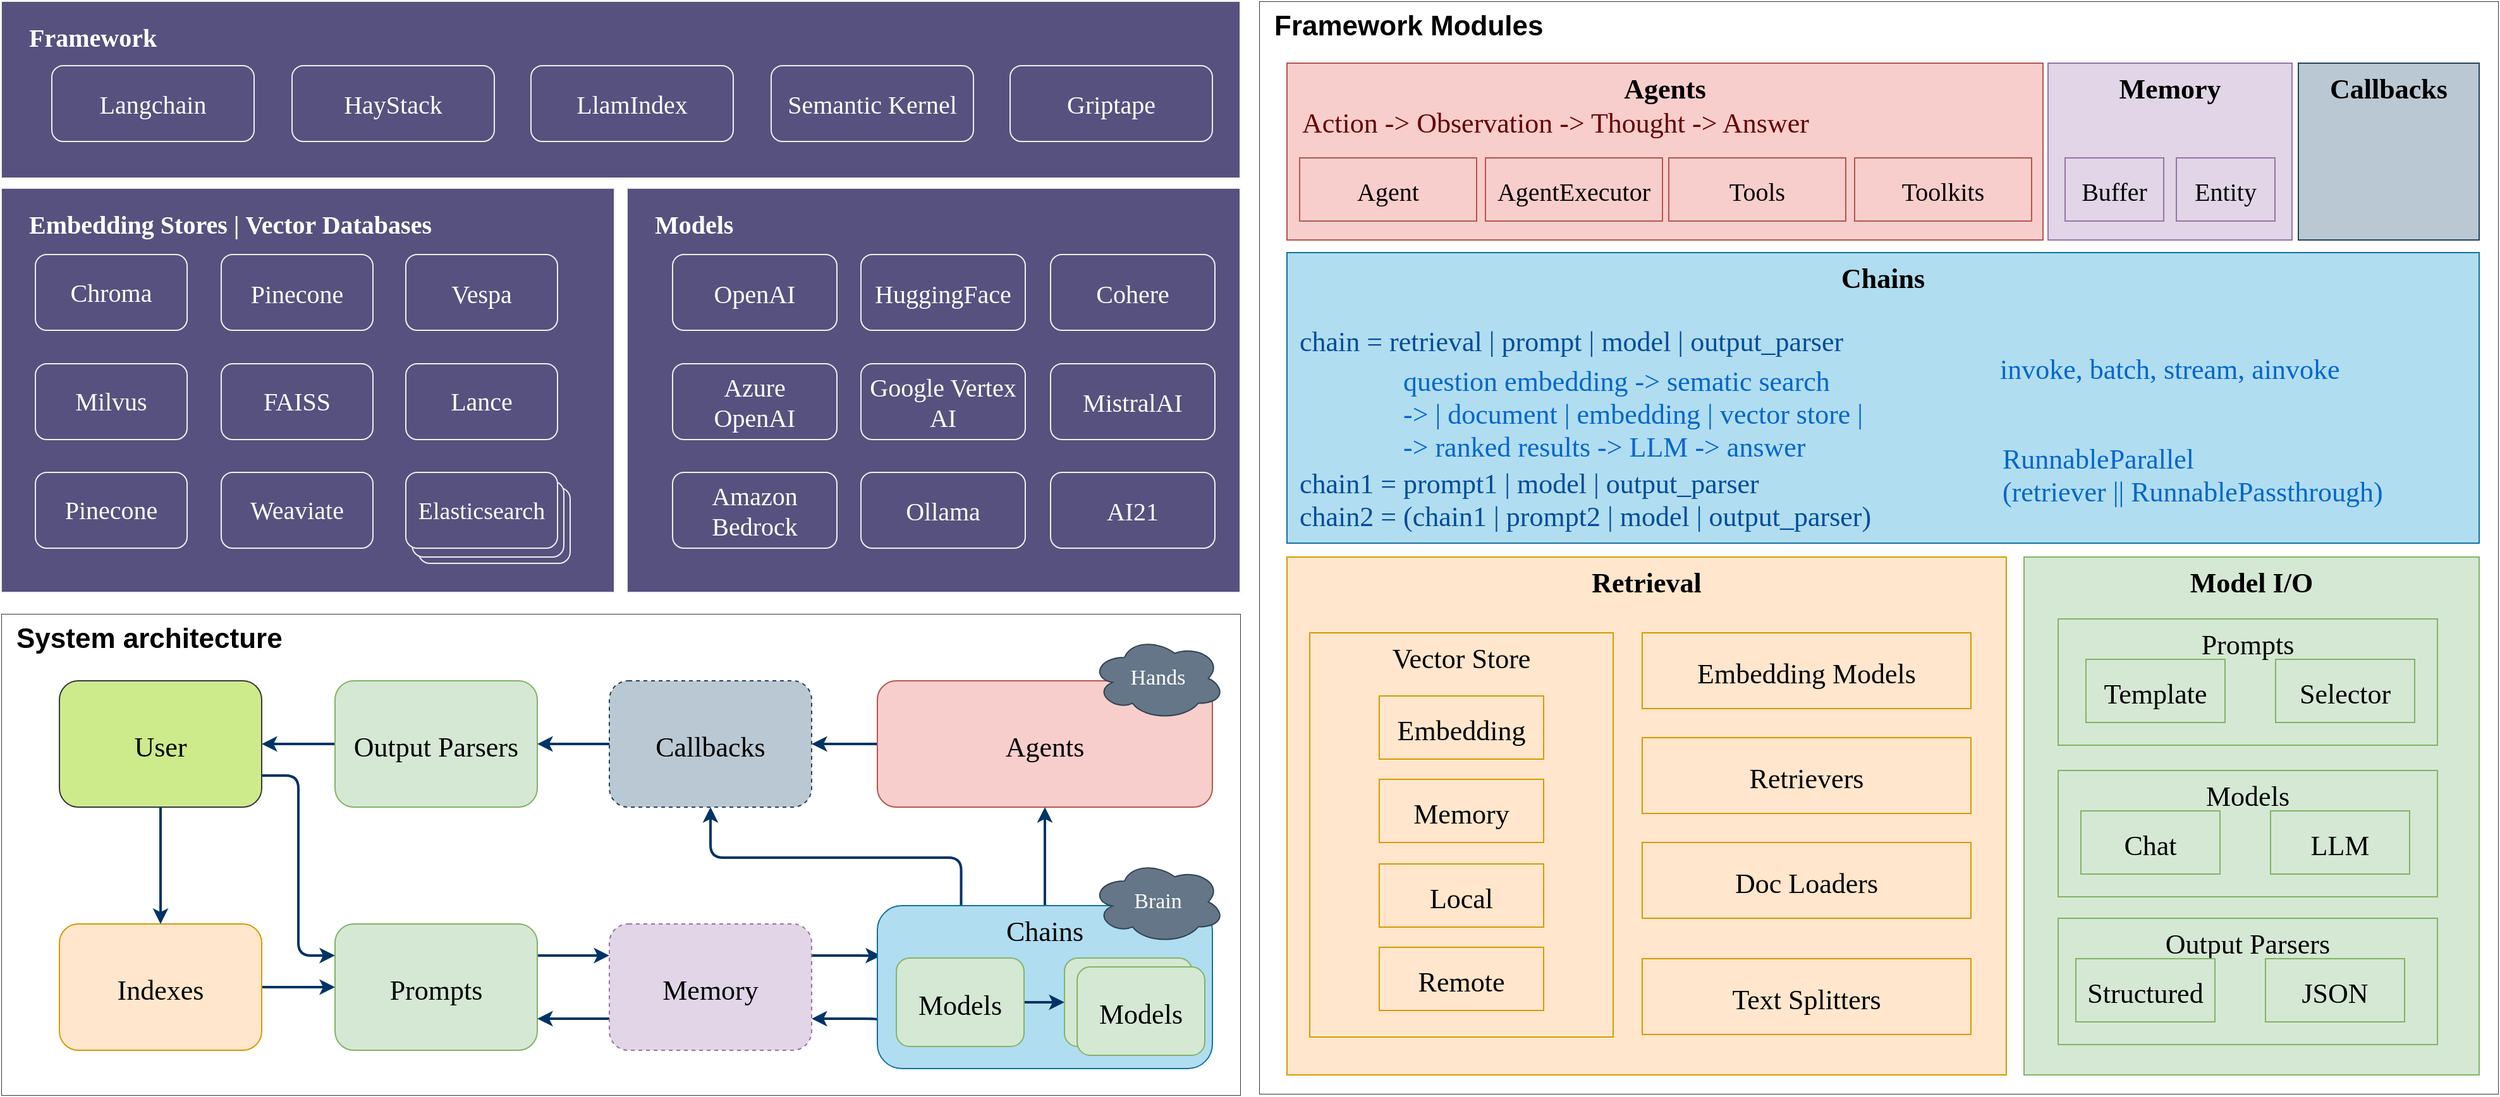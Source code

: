 <mxfile version="21.6.8" type="device">
  <diagram name="第 1 页" id="OYuebWuwv2_rnE3YtoPc">
    <mxGraphModel dx="5406" dy="1686" grid="0" gridSize="10" guides="1" tooltips="1" connect="1" arrows="1" fold="1" page="0" pageScale="1" pageWidth="827" pageHeight="1169" math="0" shadow="0">
      <root>
        <mxCell id="0" />
        <mxCell id="1" parent="0" />
        <mxCell id="qlYfSq8vVIO9M1__4HMO-33" value="System architecture" style="rounded=0;whiteSpace=wrap;html=1;fontSize=22;verticalAlign=top;align=left;spacingLeft=10;strokeColor=#333333;fontStyle=1;strokeWidth=0.5;" vertex="1" parent="1">
          <mxGeometry x="-3075" y="167" width="980" height="381" as="geometry" />
        </mxCell>
        <mxCell id="pzyvWJL_5G5Jy8PRfsOv-4" value="Framework Modules" style="rounded=0;whiteSpace=wrap;html=1;fontSize=22;verticalAlign=top;align=left;spacingLeft=10;strokeColor=#333333;fontStyle=1;strokeWidth=0.5;" parent="1" vertex="1">
          <mxGeometry x="-2080" y="-318" width="980" height="865" as="geometry" />
        </mxCell>
        <mxCell id="4NfUdMrG77cPyhmR1fGu-4" value="Retrieval" style="rounded=0;hachureGap=4;fontFamily=Nunito;fontSize=22;verticalAlign=top;fontSource=https%3A%2F%2Ffonts.googleapis.com%2Fcss%3Ffamily%3DNunito;labelBackgroundColor=none;fillColor=#ffe6cc;strokeColor=#d79b00;fontStyle=1" parent="1" vertex="1">
          <mxGeometry x="-2058" y="122" width="569" height="410" as="geometry" />
        </mxCell>
        <mxCell id="4NfUdMrG77cPyhmR1fGu-16" value="Vector Store" style="rounded=0;hachureGap=4;fontFamily=Nunito;fontSize=22;verticalAlign=top;fontSource=https%3A%2F%2Ffonts.googleapis.com%2Fcss%3Ffamily%3DNunito;labelBackgroundColor=none;fillColor=#ffe6cc;strokeColor=#d79b00;" parent="1" vertex="1">
          <mxGeometry x="-2040" y="182" width="240" height="320" as="geometry" />
        </mxCell>
        <mxCell id="4NfUdMrG77cPyhmR1fGu-1" value="Model I/O" style="rounded=0;hachureGap=4;fontFamily=Nunito;fontSize=22;verticalAlign=top;fontSource=https%3A%2F%2Ffonts.googleapis.com%2Fcss%3Ffamily%3DNunito;labelBackgroundColor=none;fillColor=#d5e8d4;strokeColor=#82b366;fontStyle=1" parent="1" vertex="1">
          <mxGeometry x="-1475" y="122" width="360" height="410" as="geometry" />
        </mxCell>
        <mxCell id="4NfUdMrG77cPyhmR1fGu-12" value="Output Parsers" style="rounded=0;hachureGap=4;fontFamily=Nunito;fontSize=22;verticalAlign=top;fontSource=https%3A%2F%2Ffonts.googleapis.com%2Fcss%3Ffamily%3DNunito;labelBackgroundColor=none;fillColor=#d5e8d4;strokeColor=#82b366;" parent="1" vertex="1">
          <mxGeometry x="-1448" y="408" width="300" height="100" as="geometry" />
        </mxCell>
        <mxCell id="4NfUdMrG77cPyhmR1fGu-2" value="Prompts" style="rounded=0;hachureGap=4;fontFamily=Nunito;fontSize=22;verticalAlign=top;fontSource=https%3A%2F%2Ffonts.googleapis.com%2Fcss%3Ffamily%3DNunito;labelBackgroundColor=none;fillColor=#d5e8d4;strokeColor=#82b366;" parent="1" vertex="1">
          <mxGeometry x="-1448" y="171" width="300" height="100" as="geometry" />
        </mxCell>
        <mxCell id="4NfUdMrG77cPyhmR1fGu-3" value="Models" style="rounded=0;hachureGap=4;fontFamily=Nunito;fontSize=22;verticalAlign=top;fontSource=https%3A%2F%2Ffonts.googleapis.com%2Fcss%3Ffamily%3DNunito;labelBackgroundColor=none;fillColor=#d5e8d4;strokeColor=#82b366;" parent="1" vertex="1">
          <mxGeometry x="-1448" y="291" width="300" height="100" as="geometry" />
        </mxCell>
        <mxCell id="4NfUdMrG77cPyhmR1fGu-5" value="Agents" style="rounded=0;hachureGap=4;fontFamily=Nunito;fontSize=22;verticalAlign=top;fontSource=https%3A%2F%2Ffonts.googleapis.com%2Fcss%3Ffamily%3DNunito;labelBackgroundColor=none;fillColor=#f8cecc;strokeColor=#b85450;fontStyle=1" parent="1" vertex="1">
          <mxGeometry x="-2058" y="-269" width="598" height="140" as="geometry" />
        </mxCell>
        <mxCell id="4NfUdMrG77cPyhmR1fGu-6" value="Selector" style="rounded=0;hachureGap=4;fontFamily=Nunito;fontSize=22;fontSource=https%3A%2F%2Ffonts.googleapis.com%2Fcss%3Ffamily%3DNunito;labelBackgroundColor=none;fillColor=#d5e8d4;strokeColor=#82b366;" parent="1" vertex="1">
          <mxGeometry x="-1276" y="203" width="110" height="50" as="geometry" />
        </mxCell>
        <mxCell id="4NfUdMrG77cPyhmR1fGu-7" value="Template" style="rounded=0;hachureGap=4;fontFamily=Nunito;fontSize=22;fontSource=https%3A%2F%2Ffonts.googleapis.com%2Fcss%3Ffamily%3DNunito;labelBackgroundColor=none;fillColor=#d5e8d4;strokeColor=#82b366;" parent="1" vertex="1">
          <mxGeometry x="-1426" y="203" width="110" height="50" as="geometry" />
        </mxCell>
        <mxCell id="4NfUdMrG77cPyhmR1fGu-8" value="Structured" style="rounded=0;hachureGap=4;fontFamily=Nunito;fontSize=22;fontSource=https%3A%2F%2Ffonts.googleapis.com%2Fcss%3Ffamily%3DNunito;labelBackgroundColor=none;fillColor=#d5e8d4;strokeColor=#82b366;" parent="1" vertex="1">
          <mxGeometry x="-1434" y="440" width="110" height="50" as="geometry" />
        </mxCell>
        <mxCell id="4NfUdMrG77cPyhmR1fGu-9" value="JSON" style="rounded=0;hachureGap=4;fontFamily=Nunito;fontSize=22;fontSource=https%3A%2F%2Ffonts.googleapis.com%2Fcss%3Ffamily%3DNunito;labelBackgroundColor=none;fillColor=#d5e8d4;strokeColor=#82b366;" parent="1" vertex="1">
          <mxGeometry x="-1284" y="440" width="110" height="50" as="geometry" />
        </mxCell>
        <mxCell id="4NfUdMrG77cPyhmR1fGu-10" value="Chat" style="rounded=0;hachureGap=4;fontFamily=Nunito;fontSize=22;fontSource=https%3A%2F%2Ffonts.googleapis.com%2Fcss%3Ffamily%3DNunito;labelBackgroundColor=none;fillColor=#d5e8d4;strokeColor=#82b366;" parent="1" vertex="1">
          <mxGeometry x="-1430" y="323" width="110" height="50" as="geometry" />
        </mxCell>
        <mxCell id="4NfUdMrG77cPyhmR1fGu-11" value="LLM" style="rounded=0;hachureGap=4;fontFamily=Nunito;fontSize=22;fontSource=https%3A%2F%2Ffonts.googleapis.com%2Fcss%3Ffamily%3DNunito;labelBackgroundColor=none;fillColor=#d5e8d4;strokeColor=#82b366;" parent="1" vertex="1">
          <mxGeometry x="-1280" y="323" width="110" height="50" as="geometry" />
        </mxCell>
        <mxCell id="4NfUdMrG77cPyhmR1fGu-13" value="Retrievers" style="rounded=0;hachureGap=4;fontFamily=Nunito;fontSize=22;verticalAlign=middle;fontSource=https%3A%2F%2Ffonts.googleapis.com%2Fcss%3Ffamily%3DNunito;flipV=0;labelBackgroundColor=none;fillColor=#ffe6cc;strokeColor=#d79b00;" parent="1" vertex="1">
          <mxGeometry x="-1777" y="265" width="260" height="60" as="geometry" />
        </mxCell>
        <mxCell id="4NfUdMrG77cPyhmR1fGu-14" value="Embedding" style="rounded=0;hachureGap=4;fontFamily=Nunito;fontSize=22;fontSource=https%3A%2F%2Ffonts.googleapis.com%2Fcss%3Ffamily%3DNunito;labelBackgroundColor=none;fillColor=#ffe6cc;strokeColor=#d79b00;" parent="1" vertex="1">
          <mxGeometry x="-1985" y="232" width="130" height="50" as="geometry" />
        </mxCell>
        <mxCell id="4NfUdMrG77cPyhmR1fGu-15" value="Doc Loaders" style="rounded=0;hachureGap=4;fontFamily=Nunito;fontSize=22;verticalAlign=middle;fontSource=https%3A%2F%2Ffonts.googleapis.com%2Fcss%3Ffamily%3DNunito;flipV=0;labelBackgroundColor=none;fillColor=#ffe6cc;strokeColor=#d79b00;" parent="1" vertex="1">
          <mxGeometry x="-1777" y="348" width="260" height="60" as="geometry" />
        </mxCell>
        <mxCell id="4NfUdMrG77cPyhmR1fGu-17" value="Text Splitters" style="rounded=0;hachureGap=4;fontFamily=Nunito;fontSize=22;verticalAlign=middle;fontSource=https%3A%2F%2Ffonts.googleapis.com%2Fcss%3Ffamily%3DNunito;flipV=0;labelBackgroundColor=none;fillColor=#ffe6cc;strokeColor=#d79b00;" parent="1" vertex="1">
          <mxGeometry x="-1777" y="440" width="260" height="60" as="geometry" />
        </mxCell>
        <mxCell id="4NfUdMrG77cPyhmR1fGu-18" value="Embedding Models" style="rounded=0;hachureGap=4;fontFamily=Nunito;fontSize=22;verticalAlign=middle;fontSource=https%3A%2F%2Ffonts.googleapis.com%2Fcss%3Ffamily%3DNunito;flipV=0;labelBackgroundColor=none;fillColor=#ffe6cc;strokeColor=#d79b00;" parent="1" vertex="1">
          <mxGeometry x="-1777" y="182" width="260" height="60" as="geometry" />
        </mxCell>
        <mxCell id="4NfUdMrG77cPyhmR1fGu-19" value="Local" style="rounded=0;hachureGap=4;fontFamily=Nunito;fontSize=22;fontSource=https%3A%2F%2Ffonts.googleapis.com%2Fcss%3Ffamily%3DNunito;labelBackgroundColor=none;fillColor=#ffe6cc;strokeColor=#d79b00;" parent="1" vertex="1">
          <mxGeometry x="-1985" y="365" width="130" height="50" as="geometry" />
        </mxCell>
        <mxCell id="4NfUdMrG77cPyhmR1fGu-20" value="Memory" style="rounded=0;hachureGap=4;fontFamily=Nunito;fontSize=22;fontSource=https%3A%2F%2Ffonts.googleapis.com%2Fcss%3Ffamily%3DNunito;labelBackgroundColor=none;fillColor=#ffe6cc;strokeColor=#d79b00;" parent="1" vertex="1">
          <mxGeometry x="-1985" y="298" width="130" height="50" as="geometry" />
        </mxCell>
        <mxCell id="4NfUdMrG77cPyhmR1fGu-21" value="Remote" style="rounded=0;hachureGap=4;fontFamily=Nunito;fontSize=22;fontSource=https%3A%2F%2Ffonts.googleapis.com%2Fcss%3Ffamily%3DNunito;labelBackgroundColor=none;fillColor=#ffe6cc;strokeColor=#d79b00;" parent="1" vertex="1">
          <mxGeometry x="-1985" y="431" width="130" height="50" as="geometry" />
        </mxCell>
        <mxCell id="4NfUdMrG77cPyhmR1fGu-22" value="Chains" style="rounded=0;hachureGap=4;fontFamily=Nunito;fontSize=22;verticalAlign=top;fontSource=https%3A%2F%2Ffonts.googleapis.com%2Fcss%3Ffamily%3DNunito;labelBackgroundColor=none;fillColor=#b1ddf0;strokeColor=#10739e;fontStyle=1" parent="1" vertex="1">
          <mxGeometry x="-2058" y="-119" width="943" height="230" as="geometry" />
        </mxCell>
        <mxCell id="4NfUdMrG77cPyhmR1fGu-23" value="chain = retrieval | prompt | model | output_parser" style="text;align=left;verticalAlign=middle;resizable=0;points=[];autosize=1;strokeColor=none;fillColor=none;fontSize=22;fontFamily=Nunito;fontStyle=0;labelBackgroundColor=none;labelBorderColor=none;fontColor=#004C99;fontSource=https%3A%2F%2Ffonts.googleapis.com%2Fcss%3Ffamily%3DNunito;" parent="1" vertex="1">
          <mxGeometry x="-2050" y="-70" width="516" height="38" as="geometry" />
        </mxCell>
        <mxCell id="4NfUdMrG77cPyhmR1fGu-26" value="RunnableParallel &#xa;(retriever || RunnablePassthrough)" style="text;align=left;verticalAlign=middle;resizable=0;points=[];autosize=1;strokeColor=none;fillColor=none;fontSize=22;fontFamily=Nunito;fontStyle=0;labelBackgroundColor=none;labelBorderColor=none;fontColor=#0066CC;fontSource=https%3A%2F%2Ffonts.googleapis.com%2Fcss%3Ffamily%3DNunito;" parent="1" vertex="1">
          <mxGeometry x="-1494" y="22.5" width="362" height="65" as="geometry" />
        </mxCell>
        <mxCell id="4NfUdMrG77cPyhmR1fGu-27" value="invoke, batch, stream, ainvoke" style="text;align=left;verticalAlign=middle;resizable=0;points=[];autosize=1;strokeColor=none;fillColor=none;fontSize=22;fontFamily=Nunito;fontStyle=0;labelBackgroundColor=none;labelBorderColor=none;fontColor=#0066CC;fontSource=https%3A%2F%2Ffonts.googleapis.com%2Fcss%3Ffamily%3DNunito;" parent="1" vertex="1">
          <mxGeometry x="-1496" y="-48" width="328" height="38" as="geometry" />
        </mxCell>
        <mxCell id="4NfUdMrG77cPyhmR1fGu-29" value="AgentExecutor" style="rounded=0;hachureGap=4;fontFamily=Nunito;fontSize=20;fontSource=https%3A%2F%2Ffonts.googleapis.com%2Fcss%3Ffamily%3DNunito;labelBackgroundColor=none;fillColor=#f8cecc;strokeColor=#b85450;" parent="1" vertex="1">
          <mxGeometry x="-1901" y="-194" width="140" height="50" as="geometry" />
        </mxCell>
        <mxCell id="4NfUdMrG77cPyhmR1fGu-30" value="Tools" style="rounded=0;hachureGap=4;fontFamily=Nunito;fontSize=20;fontSource=https%3A%2F%2Ffonts.googleapis.com%2Fcss%3Ffamily%3DNunito;labelBackgroundColor=none;fillColor=#f8cecc;strokeColor=#b85450;" parent="1" vertex="1">
          <mxGeometry x="-1756" y="-194" width="140" height="50" as="geometry" />
        </mxCell>
        <mxCell id="4NfUdMrG77cPyhmR1fGu-32" value="chain1 = prompt1 | model | output_parser&#xa;chain2 = (chain1 | prompt2 | model | output_parser)" style="text;align=left;verticalAlign=middle;resizable=0;points=[];autosize=1;strokeColor=none;fillColor=none;fontSize=22;fontFamily=Nunito;labelBackgroundColor=none;fontColor=#004C99;fontSource=https%3A%2F%2Ffonts.googleapis.com%2Fcss%3Ffamily%3DNunito;" parent="1" vertex="1">
          <mxGeometry x="-2050" y="42" width="539" height="65" as="geometry" />
        </mxCell>
        <mxCell id="4NfUdMrG77cPyhmR1fGu-33" value="Toolkits" style="rounded=0;hachureGap=4;fontFamily=Nunito;fontSize=20;fontSource=https%3A%2F%2Ffonts.googleapis.com%2Fcss%3Ffamily%3DNunito;labelBackgroundColor=none;fillColor=#f8cecc;strokeColor=#b85450;" parent="1" vertex="1">
          <mxGeometry x="-1609" y="-194" width="140" height="50" as="geometry" />
        </mxCell>
        <mxCell id="MscFgvf52E4xxU9Cp72V-1" value="question embedding -&gt; sematic search &#xa;-&gt; | document | embedding | vector store | &#xa;-&gt; ranked results -&gt; LLM -&gt; answer" style="text;align=left;verticalAlign=middle;resizable=0;points=[];autosize=1;strokeColor=none;fillColor=none;fontFamily=Nunito;fontSize=22;fontStyle=0;labelBackgroundColor=none;labelBorderColor=none;fontColor=#0066CC;fontSource=https%3A%2F%2Ffonts.googleapis.com%2Fcss%3Ffamily%3DNunito;" parent="1" vertex="1">
          <mxGeometry x="-1968" y="-39" width="457" height="91" as="geometry" />
        </mxCell>
        <mxCell id="mzIa0gRwXA8rVOjW6qRV-1" value="Framework" style="rounded=0;whiteSpace=wrap;html=1;fontFamily=Nunito;fontSize=20;verticalAlign=top;align=left;spacingLeft=20;spacingTop=10;labelBackgroundColor=none;fillColor=#56517E;strokeColor=#EEEEEE;fontColor=#FFFFFF;fontSource=https%3A%2F%2Ffonts.googleapis.com%2Fcss%3Ffamily%3DNunito;glass=0;shadow=0;fontStyle=1" parent="1" vertex="1">
          <mxGeometry x="-3075" y="-318" width="980" height="140" as="geometry" />
        </mxCell>
        <mxCell id="mzIa0gRwXA8rVOjW6qRV-2" value="Embedding Stores |&amp;nbsp;Vector Databases" style="rounded=0;whiteSpace=wrap;html=1;fontFamily=Nunito;fontSize=20;verticalAlign=top;align=left;spacingLeft=20;spacingTop=10;labelBackgroundColor=none;fillColor=#56517E;strokeColor=#EEEEEE;fontColor=#FFFFFF;fontSource=https%3A%2F%2Ffonts.googleapis.com%2Fcss%3Ffamily%3DNunito;glass=0;shadow=0;fontStyle=1" parent="1" vertex="1">
          <mxGeometry x="-3075" y="-170" width="485" height="320" as="geometry" />
        </mxCell>
        <mxCell id="mzIa0gRwXA8rVOjW6qRV-3" value="Models" style="rounded=0;whiteSpace=wrap;html=1;fontFamily=Nunito;fontSize=20;verticalAlign=top;align=left;spacingLeft=20;spacingTop=10;labelBackgroundColor=none;fillColor=#56517E;strokeColor=#EEEEEE;fontColor=#FFFFFF;fontSource=https%3A%2F%2Ffonts.googleapis.com%2Fcss%3Ffamily%3DNunito;glass=0;shadow=0;fontStyle=1" parent="1" vertex="1">
          <mxGeometry x="-2580" y="-170" width="485" height="320" as="geometry" />
        </mxCell>
        <mxCell id="mzIa0gRwXA8rVOjW6qRV-4" value="Langchain" style="rounded=1;whiteSpace=wrap;html=1;fontFamily=Nunito;fontSize=20;labelBackgroundColor=none;fillColor=#56517E;strokeColor=#EEEEEE;fontColor=#FFFFFF;fontSource=https%3A%2F%2Ffonts.googleapis.com%2Fcss%3Ffamily%3DNunito;fontStyle=0" parent="1" vertex="1">
          <mxGeometry x="-3035" y="-267" width="160" height="60" as="geometry" />
        </mxCell>
        <mxCell id="mzIa0gRwXA8rVOjW6qRV-6" value="HayStack" style="rounded=1;whiteSpace=wrap;html=1;fontFamily=Nunito;fontSize=20;labelBackgroundColor=none;fillColor=#56517E;strokeColor=#EEEEEE;fontColor=#FFFFFF;fontSource=https%3A%2F%2Ffonts.googleapis.com%2Fcss%3Ffamily%3DNunito;fontStyle=0" parent="1" vertex="1">
          <mxGeometry x="-2845" y="-267" width="160" height="60" as="geometry" />
        </mxCell>
        <mxCell id="mzIa0gRwXA8rVOjW6qRV-7" value="OpenAI" style="rounded=1;whiteSpace=wrap;html=1;fontFamily=Nunito;fontSize=20;labelBackgroundColor=none;fillColor=#56517E;strokeColor=#EEEEEE;fontColor=#FFFFFF;fontSource=https%3A%2F%2Ffonts.googleapis.com%2Fcss%3Ffamily%3DNunito;fontStyle=0" parent="1" vertex="1">
          <mxGeometry x="-2544" y="-117.5" width="130" height="60" as="geometry" />
        </mxCell>
        <mxCell id="mzIa0gRwXA8rVOjW6qRV-8" value="HuggingFace" style="rounded=1;whiteSpace=wrap;html=1;fontFamily=Nunito;fontSize=20;labelBackgroundColor=none;fillColor=#56517E;strokeColor=#EEEEEE;fontColor=#FFFFFF;fontSource=https%3A%2F%2Ffonts.googleapis.com%2Fcss%3Ffamily%3DNunito;fontStyle=0" parent="1" vertex="1">
          <mxGeometry x="-2395" y="-117.5" width="130" height="60" as="geometry" />
        </mxCell>
        <mxCell id="mzIa0gRwXA8rVOjW6qRV-9" value="Pinecone" style="rounded=1;whiteSpace=wrap;html=1;fontFamily=Nunito;fontSize=20;labelBackgroundColor=none;fillColor=#56517E;strokeColor=#EEEEEE;fontColor=#FFFFFF;fontSource=https%3A%2F%2Ffonts.googleapis.com%2Fcss%3Ffamily%3DNunito;fontStyle=0" parent="1" vertex="1">
          <mxGeometry x="-2901" y="-117.5" width="120" height="60" as="geometry" />
        </mxCell>
        <mxCell id="mzIa0gRwXA8rVOjW6qRV-10" value="Vespa" style="rounded=1;whiteSpace=wrap;html=1;fontFamily=Nunito;fontSize=20;labelBackgroundColor=none;fillColor=#56517E;strokeColor=#EEEEEE;fontColor=#FFFFFF;fontSource=https%3A%2F%2Ffonts.googleapis.com%2Fcss%3Ffamily%3DNunito;fontStyle=0" parent="1" vertex="1">
          <mxGeometry x="-2755" y="-117.5" width="120" height="60" as="geometry" />
        </mxCell>
        <mxCell id="mzIa0gRwXA8rVOjW6qRV-12" value="Cohere" style="rounded=1;whiteSpace=wrap;html=1;fontFamily=Nunito;fontSize=20;labelBackgroundColor=none;fillColor=#56517E;strokeColor=#EEEEEE;fontColor=#FFFFFF;fontSource=https%3A%2F%2Ffonts.googleapis.com%2Fcss%3Ffamily%3DNunito;fontStyle=0" parent="1" vertex="1">
          <mxGeometry x="-2245" y="-117.5" width="130" height="60" as="geometry" />
        </mxCell>
        <mxCell id="mzIa0gRwXA8rVOjW6qRV-13" value="Google Vertex AI" style="rounded=1;whiteSpace=wrap;html=1;fontFamily=Nunito;fontSize=20;fontStyle=0;labelBackgroundColor=none;fillColor=#56517E;strokeColor=#EEEEEE;fontColor=#FFFFFF;fontSource=https%3A%2F%2Ffonts.googleapis.com%2Fcss%3Ffamily%3DNunito;" parent="1" vertex="1">
          <mxGeometry x="-2395" y="-31" width="130" height="60" as="geometry" />
        </mxCell>
        <mxCell id="mzIa0gRwXA8rVOjW6qRV-14" value="LlamIndex" style="rounded=1;whiteSpace=wrap;html=1;fontFamily=Nunito;fontSize=20;labelBackgroundColor=none;fillColor=#56517E;strokeColor=#EEEEEE;fontColor=#FFFFFF;fontSource=https%3A%2F%2Ffonts.googleapis.com%2Fcss%3Ffamily%3DNunito;fontStyle=0" parent="1" vertex="1">
          <mxGeometry x="-2656" y="-267" width="160" height="60" as="geometry" />
        </mxCell>
        <mxCell id="mzIa0gRwXA8rVOjW6qRV-15" value="Azure &lt;br&gt;OpenAI" style="rounded=1;whiteSpace=wrap;html=1;fontFamily=Nunito;fontSize=20;labelBackgroundColor=none;fillColor=#56517E;strokeColor=#EEEEEE;fontColor=#FFFFFF;fontSource=https%3A%2F%2Ffonts.googleapis.com%2Fcss%3Ffamily%3DNunito;fontStyle=0" parent="1" vertex="1">
          <mxGeometry x="-2544" y="-31" width="130" height="60" as="geometry" />
        </mxCell>
        <mxCell id="mzIa0gRwXA8rVOjW6qRV-16" value="&lt;div style=&quot;font-size: 20px; line-height: 21px;&quot;&gt;Chroma&lt;/div&gt;" style="rounded=1;whiteSpace=wrap;html=1;fontFamily=Nunito;fontSize=20;labelBackgroundColor=none;fillColor=#56517E;strokeColor=#EEEEEE;fontColor=#FFFFFF;fontSource=https%3A%2F%2Ffonts.googleapis.com%2Fcss%3Ffamily%3DNunito;fontStyle=0" parent="1" vertex="1">
          <mxGeometry x="-3048" y="-117.5" width="120" height="60" as="geometry" />
        </mxCell>
        <mxCell id="mzIa0gRwXA8rVOjW6qRV-17" value="&lt;div style=&quot;font-size: 20px; line-height: 21px;&quot;&gt;&lt;div style=&quot;line-height: 21px; font-size: 20px;&quot;&gt;Milvus&lt;/div&gt;&lt;/div&gt;" style="rounded=1;whiteSpace=wrap;html=1;fontFamily=Nunito;fontSize=20;labelBackgroundColor=none;fillColor=#56517E;strokeColor=#EEEEEE;fontColor=#FFFFFF;fontSource=https%3A%2F%2Ffonts.googleapis.com%2Fcss%3Ffamily%3DNunito;fontStyle=0" parent="1" vertex="1">
          <mxGeometry x="-3048" y="-31" width="120" height="60" as="geometry" />
        </mxCell>
        <mxCell id="mzIa0gRwXA8rVOjW6qRV-20" value="MistralAI" style="rounded=1;whiteSpace=wrap;html=1;fontFamily=Nunito;fontSize=20;labelBackgroundColor=none;fillColor=#56517E;strokeColor=#EEEEEE;fontColor=#FFFFFF;fontSource=https%3A%2F%2Ffonts.googleapis.com%2Fcss%3Ffamily%3DNunito;fontStyle=0" parent="1" vertex="1">
          <mxGeometry x="-2245" y="-31" width="130" height="60" as="geometry" />
        </mxCell>
        <mxCell id="mzIa0gRwXA8rVOjW6qRV-22" value="&lt;div style=&quot;font-size: 20px; line-height: 21px;&quot;&gt;&lt;div style=&quot;line-height: 21px; font-size: 20px;&quot;&gt;&lt;div style=&quot;line-height: 21px; font-size: 20px;&quot;&gt;Neo4j&lt;/div&gt;&lt;/div&gt;&lt;/div&gt;" style="rounded=1;whiteSpace=wrap;html=1;fontFamily=Nunito;fontSize=20;labelBackgroundColor=none;fillColor=#56517E;strokeColor=#EEEEEE;fontColor=#FFFFFF;fontSource=https%3A%2F%2Ffonts.googleapis.com%2Fcss%3Ffamily%3DNunito;fontStyle=0" parent="1" vertex="1">
          <mxGeometry x="-2745" y="67" width="120" height="60" as="geometry" />
        </mxCell>
        <mxCell id="mzIa0gRwXA8rVOjW6qRV-24" value="&lt;div style=&quot;font-size: 20px; line-height: 21px;&quot;&gt;&lt;div style=&quot;line-height: 21px; font-size: 20px;&quot;&gt;&lt;div style=&quot;line-height: 21px; font-size: 20px;&quot;&gt;Pinecone&lt;/div&gt;&lt;/div&gt;&lt;/div&gt;" style="rounded=1;whiteSpace=wrap;html=1;fontFamily=Nunito;fontSize=20;labelBackgroundColor=none;fillColor=#56517E;strokeColor=#EEEEEE;fontColor=#FFFFFF;fontSource=https%3A%2F%2Ffonts.googleapis.com%2Fcss%3Ffamily%3DNunito;fontStyle=0" parent="1" vertex="1">
          <mxGeometry x="-3048" y="55" width="120" height="60" as="geometry" />
        </mxCell>
        <mxCell id="mzIa0gRwXA8rVOjW6qRV-26" value="&lt;div style=&quot;font-size: 20px; line-height: 21px;&quot;&gt;&lt;div style=&quot;line-height: 21px; font-size: 20px;&quot;&gt;&lt;div style=&quot;line-height: 21px; font-size: 20px;&quot;&gt;Weaviate&lt;/div&gt;&lt;/div&gt;&lt;/div&gt;" style="rounded=1;whiteSpace=wrap;html=1;fontFamily=Nunito;fontSize=20;labelBackgroundColor=none;fillColor=#56517E;strokeColor=#EEEEEE;fontColor=#FFFFFF;fontSource=https%3A%2F%2Ffonts.googleapis.com%2Fcss%3Ffamily%3DNunito;fontStyle=0" parent="1" vertex="1">
          <mxGeometry x="-2901" y="55" width="120" height="60" as="geometry" />
        </mxCell>
        <mxCell id="mzIa0gRwXA8rVOjW6qRV-28" value="Amazon Bedrock" style="rounded=1;whiteSpace=wrap;html=1;fontFamily=Nunito;fontSize=20;labelBackgroundColor=none;fillColor=#56517E;strokeColor=#EEEEEE;fontColor=#FFFFFF;fontSource=https%3A%2F%2Ffonts.googleapis.com%2Fcss%3Ffamily%3DNunito;fontStyle=0" parent="1" vertex="1">
          <mxGeometry x="-2544" y="55" width="130" height="60" as="geometry" />
        </mxCell>
        <mxCell id="pzyvWJL_5G5Jy8PRfsOv-1" value="Memory" style="rounded=0;hachureGap=4;fontFamily=Nunito;fontSize=22;verticalAlign=top;fontSource=https%3A%2F%2Ffonts.googleapis.com%2Fcss%3Ffamily%3DNunito;labelBackgroundColor=none;fillColor=#e1d5e7;strokeColor=#9673a6;fontStyle=1" parent="1" vertex="1">
          <mxGeometry x="-1456" y="-269" width="193" height="140" as="geometry" />
        </mxCell>
        <mxCell id="pzyvWJL_5G5Jy8PRfsOv-2" value="&lt;div style=&quot;font-size: 20px; line-height: 21px;&quot;&gt;&lt;div style=&quot;line-height: 21px; font-size: 20px;&quot;&gt;&lt;div style=&quot;line-height: 21px; font-size: 20px;&quot;&gt;Redis&lt;/div&gt;&lt;/div&gt;&lt;/div&gt;" style="rounded=1;whiteSpace=wrap;html=1;fontFamily=Nunito;fontSize=20;labelBackgroundColor=none;fillColor=#56517E;strokeColor=#EEEEEE;fontColor=#FFFFFF;fontSource=https%3A%2F%2Ffonts.googleapis.com%2Fcss%3Ffamily%3DNunito;fontStyle=0" parent="1" vertex="1">
          <mxGeometry x="-2750" y="62" width="120" height="60" as="geometry" />
        </mxCell>
        <mxCell id="pzyvWJL_5G5Jy8PRfsOv-3" value="Ollama" style="rounded=1;whiteSpace=wrap;html=1;fontFamily=Nunito;fontSize=20;labelBackgroundColor=none;fillColor=#56517E;strokeColor=#EEEEEE;fontColor=#FFFFFF;fontSource=https%3A%2F%2Ffonts.googleapis.com%2Fcss%3Ffamily%3DNunito;fontStyle=0" parent="1" vertex="1">
          <mxGeometry x="-2395" y="55" width="130" height="60" as="geometry" />
        </mxCell>
        <mxCell id="qlYfSq8vVIO9M1__4HMO-2" value="&lt;div style=&quot;font-size: 20px; line-height: 21px;&quot;&gt;FAISS&lt;/div&gt;" style="rounded=1;whiteSpace=wrap;html=1;fontFamily=Nunito;fontSize=20;labelBackgroundColor=none;fillColor=#56517E;strokeColor=#EEEEEE;fontColor=#FFFFFF;fontSource=https%3A%2F%2Ffonts.googleapis.com%2Fcss%3Ffamily%3DNunito;fontStyle=0" vertex="1" parent="1">
          <mxGeometry x="-2901" y="-31" width="120" height="60" as="geometry" />
        </mxCell>
        <mxCell id="qlYfSq8vVIO9M1__4HMO-4" value="&lt;div style=&quot;font-size: 20px; line-height: 21px;&quot;&gt;Lance&lt;/div&gt;" style="rounded=1;whiteSpace=wrap;html=1;fontFamily=Nunito;fontSize=20;labelBackgroundColor=none;fillColor=#56517E;strokeColor=#EEEEEE;fontColor=#FFFFFF;fontSource=https%3A%2F%2Ffonts.googleapis.com%2Fcss%3Ffamily%3DNunito;fontStyle=0" vertex="1" parent="1">
          <mxGeometry x="-2755" y="-31" width="120" height="60" as="geometry" />
        </mxCell>
        <mxCell id="qlYfSq8vVIO9M1__4HMO-5" value="Callbacks" style="rounded=0;hachureGap=4;fontFamily=Nunito;fontSize=22;verticalAlign=top;fontSource=https%3A%2F%2Ffonts.googleapis.com%2Fcss%3Ffamily%3DNunito;labelBackgroundColor=none;fillColor=#bac8d3;strokeColor=#23445d;fontStyle=1" vertex="1" parent="1">
          <mxGeometry x="-1258" y="-269" width="143" height="140" as="geometry" />
        </mxCell>
        <mxCell id="qlYfSq8vVIO9M1__4HMO-6" value="Agent" style="rounded=0;hachureGap=4;fontFamily=Nunito;fontSize=20;fontSource=https%3A%2F%2Ffonts.googleapis.com%2Fcss%3Ffamily%3DNunito;labelBackgroundColor=none;fillColor=#f8cecc;strokeColor=#b85450;" vertex="1" parent="1">
          <mxGeometry x="-2048" y="-194" width="140" height="50" as="geometry" />
        </mxCell>
        <mxCell id="qlYfSq8vVIO9M1__4HMO-8" value="AI21" style="rounded=1;whiteSpace=wrap;html=1;fontFamily=Nunito;fontSize=20;labelBackgroundColor=none;fillColor=#56517E;strokeColor=#EEEEEE;fontColor=#FFFFFF;fontSource=https%3A%2F%2Ffonts.googleapis.com%2Fcss%3Ffamily%3DNunito;fontStyle=0" vertex="1" parent="1">
          <mxGeometry x="-2245" y="55" width="130" height="60" as="geometry" />
        </mxCell>
        <mxCell id="qlYfSq8vVIO9M1__4HMO-9" value="Semantic Kernel" style="rounded=1;whiteSpace=wrap;html=1;fontFamily=Nunito;fontSize=20;labelBackgroundColor=none;fillColor=#56517E;strokeColor=#EEEEEE;fontColor=#FFFFFF;fontSource=https%3A%2F%2Ffonts.googleapis.com%2Fcss%3Ffamily%3DNunito;fontStyle=0" vertex="1" parent="1">
          <mxGeometry x="-2466" y="-267" width="160" height="60" as="geometry" />
        </mxCell>
        <mxCell id="mzIa0gRwXA8rVOjW6qRV-23" value="&lt;div style=&quot;font-size: 19px; line-height: 21px;&quot;&gt;&lt;div style=&quot;line-height: 21px; font-size: 19px;&quot;&gt;&lt;div style=&quot;line-height: 21px; font-size: 19px;&quot;&gt;Elasticsearch&lt;/div&gt;&lt;/div&gt;&lt;/div&gt;" style="rounded=1;whiteSpace=wrap;html=1;fontFamily=Nunito;fontSize=19;labelBackgroundColor=none;fillColor=#56517E;strokeColor=#EEEEEE;fontColor=#FFFFFF;fontSource=https%3A%2F%2Ffonts.googleapis.com%2Fcss%3Ffamily%3DNunito;fontStyle=0" parent="1" vertex="1">
          <mxGeometry x="-2755" y="55" width="120" height="60" as="geometry" />
        </mxCell>
        <mxCell id="qlYfSq8vVIO9M1__4HMO-15" value="Action -&gt; Observation -&gt; Thought -&gt; Answer" style="text;align=left;verticalAlign=middle;resizable=0;points=[];autosize=1;strokeColor=none;fillColor=none;fontSize=22;fontFamily=Nunito;fontStyle=0;labelBackgroundColor=none;labelBorderColor=none;fontColor=#660000;fontSource=https%3A%2F%2Ffonts.googleapis.com%2Fcss%3Ffamily%3DNunito;" vertex="1" parent="1">
          <mxGeometry x="-2048" y="-243" width="465" height="38" as="geometry" />
        </mxCell>
        <mxCell id="qlYfSq8vVIO9M1__4HMO-16" value="Griptape" style="rounded=1;whiteSpace=wrap;html=1;fontFamily=Nunito;fontSize=20;labelBackgroundColor=none;fillColor=#56517E;strokeColor=#EEEEEE;fontColor=#FFFFFF;fontSource=https%3A%2F%2Ffonts.googleapis.com%2Fcss%3Ffamily%3DNunito;fontStyle=0" vertex="1" parent="1">
          <mxGeometry x="-2277" y="-267" width="160" height="60" as="geometry" />
        </mxCell>
        <mxCell id="qlYfSq8vVIO9M1__4HMO-17" value="Buffer" style="rounded=0;hachureGap=4;fontFamily=Nunito;fontSize=20;fontSource=https%3A%2F%2Ffonts.googleapis.com%2Fcss%3Ffamily%3DNunito;labelBackgroundColor=none;fillColor=#e1d5e7;strokeColor=#9673a6;" vertex="1" parent="1">
          <mxGeometry x="-1442.5" y="-194" width="78" height="50" as="geometry" />
        </mxCell>
        <mxCell id="qlYfSq8vVIO9M1__4HMO-18" value="Entity" style="rounded=0;hachureGap=4;fontFamily=Nunito;fontSize=20;fontSource=https%3A%2F%2Ffonts.googleapis.com%2Fcss%3Ffamily%3DNunito;labelBackgroundColor=none;fillColor=#e1d5e7;strokeColor=#9673a6;" vertex="1" parent="1">
          <mxGeometry x="-1354.5" y="-194" width="78" height="50" as="geometry" />
        </mxCell>
        <mxCell id="qlYfSq8vVIO9M1__4HMO-40" style="edgeStyle=orthogonalEdgeStyle;rounded=1;orthogonalLoop=1;jettySize=auto;html=1;exitX=1;exitY=0.25;exitDx=0;exitDy=0;entryX=0;entryY=0.25;entryDx=0;entryDy=0;strokeWidth=2;strokeColor=#003366;" edge="1" parent="1" source="qlYfSq8vVIO9M1__4HMO-19" target="qlYfSq8vVIO9M1__4HMO-20">
          <mxGeometry relative="1" as="geometry" />
        </mxCell>
        <mxCell id="qlYfSq8vVIO9M1__4HMO-19" value="Prompts" style="rounded=1;hachureGap=4;fontFamily=Nunito;fontSize=22;verticalAlign=middle;fontSource=https%3A%2F%2Ffonts.googleapis.com%2Fcss%3Ffamily%3DNunito;labelBackgroundColor=none;fillColor=#d5e8d4;strokeColor=#82b366;" vertex="1" parent="1">
          <mxGeometry x="-2811" y="412.5" width="160" height="100" as="geometry" />
        </mxCell>
        <mxCell id="qlYfSq8vVIO9M1__4HMO-41" style="edgeStyle=orthogonalEdgeStyle;rounded=1;orthogonalLoop=1;jettySize=auto;html=1;exitX=0;exitY=0.75;exitDx=0;exitDy=0;entryX=1;entryY=0.75;entryDx=0;entryDy=0;strokeWidth=2;strokeColor=#003366;" edge="1" parent="1" source="qlYfSq8vVIO9M1__4HMO-20" target="qlYfSq8vVIO9M1__4HMO-19">
          <mxGeometry relative="1" as="geometry" />
        </mxCell>
        <mxCell id="qlYfSq8vVIO9M1__4HMO-42" style="edgeStyle=orthogonalEdgeStyle;rounded=1;orthogonalLoop=1;jettySize=auto;html=1;exitX=1;exitY=0.25;exitDx=0;exitDy=0;entryX=0.011;entryY=0.307;entryDx=0;entryDy=0;entryPerimeter=0;strokeWidth=2;strokeColor=#003366;" edge="1" parent="1" source="qlYfSq8vVIO9M1__4HMO-20" target="qlYfSq8vVIO9M1__4HMO-21">
          <mxGeometry relative="1" as="geometry" />
        </mxCell>
        <mxCell id="qlYfSq8vVIO9M1__4HMO-20" value="Memory" style="rounded=1;hachureGap=4;fontFamily=Nunito;fontSize=22;verticalAlign=middle;fontSource=https%3A%2F%2Ffonts.googleapis.com%2Fcss%3Ffamily%3DNunito;labelBackgroundColor=none;fillColor=#e1d5e7;strokeColor=#9673a6;dashed=1;" vertex="1" parent="1">
          <mxGeometry x="-2594" y="412.5" width="160" height="100" as="geometry" />
        </mxCell>
        <mxCell id="qlYfSq8vVIO9M1__4HMO-43" style="edgeStyle=orthogonalEdgeStyle;rounded=1;orthogonalLoop=1;jettySize=auto;html=1;exitX=0.003;exitY=0.673;exitDx=0;exitDy=0;entryX=1;entryY=0.75;entryDx=0;entryDy=0;strokeWidth=2;strokeColor=#003366;exitPerimeter=0;" edge="1" parent="1" source="qlYfSq8vVIO9M1__4HMO-21" target="qlYfSq8vVIO9M1__4HMO-20">
          <mxGeometry relative="1" as="geometry">
            <Array as="points">
              <mxPoint x="-2381" y="490.5" />
              <mxPoint x="-2382" y="490.5" />
              <mxPoint x="-2382" y="487.5" />
            </Array>
          </mxGeometry>
        </mxCell>
        <mxCell id="qlYfSq8vVIO9M1__4HMO-44" style="edgeStyle=orthogonalEdgeStyle;rounded=1;orthogonalLoop=1;jettySize=auto;html=1;exitX=0.5;exitY=0;exitDx=0;exitDy=0;entryX=0.5;entryY=1;entryDx=0;entryDy=0;strokeWidth=2;strokeColor=#003366;" edge="1" parent="1" source="qlYfSq8vVIO9M1__4HMO-21" target="qlYfSq8vVIO9M1__4HMO-25">
          <mxGeometry relative="1" as="geometry" />
        </mxCell>
        <mxCell id="qlYfSq8vVIO9M1__4HMO-49" style="edgeStyle=orthogonalEdgeStyle;rounded=1;orthogonalLoop=1;jettySize=auto;html=1;exitX=0.25;exitY=0;exitDx=0;exitDy=0;entryX=0.5;entryY=1;entryDx=0;entryDy=0;strokeWidth=2;strokeColor=#003366;" edge="1" parent="1" source="qlYfSq8vVIO9M1__4HMO-21" target="qlYfSq8vVIO9M1__4HMO-26">
          <mxGeometry relative="1" as="geometry">
            <Array as="points">
              <mxPoint x="-2316" y="360" />
              <mxPoint x="-2514" y="360" />
            </Array>
          </mxGeometry>
        </mxCell>
        <mxCell id="qlYfSq8vVIO9M1__4HMO-21" value="Chains" style="rounded=1;hachureGap=4;fontFamily=Nunito;fontSize=22;verticalAlign=top;fontSource=https%3A%2F%2Ffonts.googleapis.com%2Fcss%3Ffamily%3DNunito;labelBackgroundColor=none;fillColor=#b1ddf0;strokeColor=#10739e;" vertex="1" parent="1">
          <mxGeometry x="-2382" y="398" width="265" height="129" as="geometry" />
        </mxCell>
        <mxCell id="qlYfSq8vVIO9M1__4HMO-35" style="edgeStyle=orthogonalEdgeStyle;rounded=1;orthogonalLoop=1;jettySize=auto;html=1;exitX=1;exitY=0.5;exitDx=0;exitDy=0;entryX=0;entryY=0.5;entryDx=0;entryDy=0;strokeWidth=2;strokeColor=#003366;" edge="1" parent="1" source="qlYfSq8vVIO9M1__4HMO-23" target="qlYfSq8vVIO9M1__4HMO-34">
          <mxGeometry relative="1" as="geometry" />
        </mxCell>
        <mxCell id="qlYfSq8vVIO9M1__4HMO-23" value="Models" style="rounded=1;hachureGap=4;fontFamily=Nunito;fontSize=22;verticalAlign=middle;fontSource=https%3A%2F%2Ffonts.googleapis.com%2Fcss%3Ffamily%3DNunito;labelBackgroundColor=none;fillColor=#d5e8d4;strokeColor=#82b366;" vertex="1" parent="1">
          <mxGeometry x="-2367" y="439.5" width="101" height="70" as="geometry" />
        </mxCell>
        <mxCell id="qlYfSq8vVIO9M1__4HMO-48" style="edgeStyle=orthogonalEdgeStyle;rounded=1;orthogonalLoop=1;jettySize=auto;html=1;exitX=0;exitY=0.5;exitDx=0;exitDy=0;strokeWidth=2;strokeColor=#003366;" edge="1" parent="1" source="qlYfSq8vVIO9M1__4HMO-24" target="qlYfSq8vVIO9M1__4HMO-28">
          <mxGeometry relative="1" as="geometry" />
        </mxCell>
        <mxCell id="qlYfSq8vVIO9M1__4HMO-24" value="Output Parsers" style="rounded=1;hachureGap=4;fontFamily=Nunito;fontSize=22;verticalAlign=middle;fontSource=https%3A%2F%2Ffonts.googleapis.com%2Fcss%3Ffamily%3DNunito;labelBackgroundColor=none;fillColor=#d5e8d4;strokeColor=#82b366;" vertex="1" parent="1">
          <mxGeometry x="-2811" y="220" width="160" height="100" as="geometry" />
        </mxCell>
        <mxCell id="qlYfSq8vVIO9M1__4HMO-46" style="edgeStyle=orthogonalEdgeStyle;rounded=1;orthogonalLoop=1;jettySize=auto;html=1;exitX=0;exitY=0.5;exitDx=0;exitDy=0;entryX=1;entryY=0.5;entryDx=0;entryDy=0;strokeWidth=2;strokeColor=#003366;" edge="1" parent="1" source="qlYfSq8vVIO9M1__4HMO-25" target="qlYfSq8vVIO9M1__4HMO-26">
          <mxGeometry relative="1" as="geometry" />
        </mxCell>
        <mxCell id="qlYfSq8vVIO9M1__4HMO-25" value="Agents" style="rounded=1;hachureGap=4;fontFamily=Nunito;fontSize=22;verticalAlign=middle;fontSource=https%3A%2F%2Ffonts.googleapis.com%2Fcss%3Ffamily%3DNunito;labelBackgroundColor=none;fillColor=#f8cecc;strokeColor=#b85450;" vertex="1" parent="1">
          <mxGeometry x="-2382" y="220" width="265" height="100" as="geometry" />
        </mxCell>
        <mxCell id="qlYfSq8vVIO9M1__4HMO-47" style="edgeStyle=orthogonalEdgeStyle;rounded=1;orthogonalLoop=1;jettySize=auto;html=1;exitX=0;exitY=0.5;exitDx=0;exitDy=0;entryX=1;entryY=0.5;entryDx=0;entryDy=0;strokeWidth=2;strokeColor=#003366;" edge="1" parent="1" source="qlYfSq8vVIO9M1__4HMO-26" target="qlYfSq8vVIO9M1__4HMO-24">
          <mxGeometry relative="1" as="geometry" />
        </mxCell>
        <mxCell id="qlYfSq8vVIO9M1__4HMO-26" value="Callbacks" style="rounded=1;hachureGap=4;fontFamily=Nunito;fontSize=22;verticalAlign=middle;fontSource=https%3A%2F%2Ffonts.googleapis.com%2Fcss%3Ffamily%3DNunito;labelBackgroundColor=none;fillColor=#bac8d3;strokeColor=#23445d;dashed=1;" vertex="1" parent="1">
          <mxGeometry x="-2594" y="220" width="160" height="100" as="geometry" />
        </mxCell>
        <mxCell id="qlYfSq8vVIO9M1__4HMO-39" style="edgeStyle=orthogonalEdgeStyle;rounded=1;orthogonalLoop=1;jettySize=auto;html=1;exitX=1;exitY=0.5;exitDx=0;exitDy=0;strokeWidth=2;strokeColor=#003366;" edge="1" parent="1" source="qlYfSq8vVIO9M1__4HMO-27" target="qlYfSq8vVIO9M1__4HMO-19">
          <mxGeometry relative="1" as="geometry" />
        </mxCell>
        <mxCell id="qlYfSq8vVIO9M1__4HMO-27" value="Indexes" style="rounded=1;hachureGap=4;fontFamily=Nunito;fontSize=22;verticalAlign=middle;fontSource=https%3A%2F%2Ffonts.googleapis.com%2Fcss%3Ffamily%3DNunito;labelBackgroundColor=none;fillColor=#ffe6cc;strokeColor=#d79b00;" vertex="1" parent="1">
          <mxGeometry x="-3029" y="412.5" width="160" height="100" as="geometry" />
        </mxCell>
        <mxCell id="qlYfSq8vVIO9M1__4HMO-37" style="edgeStyle=orthogonalEdgeStyle;rounded=1;orthogonalLoop=1;jettySize=auto;html=1;exitX=0.5;exitY=1;exitDx=0;exitDy=0;entryX=0.5;entryY=0;entryDx=0;entryDy=0;strokeWidth=2;strokeColor=#003366;" edge="1" parent="1" source="qlYfSq8vVIO9M1__4HMO-28" target="qlYfSq8vVIO9M1__4HMO-27">
          <mxGeometry relative="1" as="geometry" />
        </mxCell>
        <mxCell id="qlYfSq8vVIO9M1__4HMO-38" style="edgeStyle=orthogonalEdgeStyle;rounded=1;orthogonalLoop=1;jettySize=auto;html=1;exitX=1;exitY=0.75;exitDx=0;exitDy=0;entryX=0;entryY=0.25;entryDx=0;entryDy=0;strokeWidth=2;strokeColor=#003366;" edge="1" parent="1" source="qlYfSq8vVIO9M1__4HMO-28" target="qlYfSq8vVIO9M1__4HMO-19">
          <mxGeometry relative="1" as="geometry" />
        </mxCell>
        <mxCell id="qlYfSq8vVIO9M1__4HMO-28" value="User" style="rounded=1;hachureGap=4;fontFamily=Nunito;fontSize=22;verticalAlign=middle;fontSource=https%3A%2F%2Ffonts.googleapis.com%2Fcss%3Ffamily%3DNunito;labelBackgroundColor=none;fillColor=#cdeb8b;strokeColor=#36393d;" vertex="1" parent="1">
          <mxGeometry x="-3029" y="220" width="160" height="100" as="geometry" />
        </mxCell>
        <mxCell id="qlYfSq8vVIO9M1__4HMO-34" value="Models" style="rounded=1;hachureGap=4;fontFamily=Nunito;fontSize=22;verticalAlign=middle;fontSource=https%3A%2F%2Ffonts.googleapis.com%2Fcss%3Ffamily%3DNunito;labelBackgroundColor=none;fillColor=#d5e8d4;strokeColor=#82b366;" vertex="1" parent="1">
          <mxGeometry x="-2234" y="439.5" width="101" height="70" as="geometry" />
        </mxCell>
        <mxCell id="qlYfSq8vVIO9M1__4HMO-36" value="Models" style="rounded=1;hachureGap=4;fontFamily=Nunito;fontSize=22;verticalAlign=middle;fontSource=https%3A%2F%2Ffonts.googleapis.com%2Fcss%3Ffamily%3DNunito;labelBackgroundColor=none;fillColor=#d5e8d4;strokeColor=#82b366;" vertex="1" parent="1">
          <mxGeometry x="-2224" y="446.5" width="101" height="70" as="geometry" />
        </mxCell>
        <mxCell id="qlYfSq8vVIO9M1__4HMO-50" value="Hands" style="ellipse;shape=cloud;whiteSpace=wrap;html=1;fontFamily=Nunito;fontSource=https%3A%2F%2Ffonts.googleapis.com%2Fcss%3Ffamily%3DNunito;fontSize=17;fontStyle=0;fillColor=#647687;strokeColor=#314354;fontColor=#ffffff;" vertex="1" parent="1">
          <mxGeometry x="-2213" y="185" width="106" height="66" as="geometry" />
        </mxCell>
        <mxCell id="qlYfSq8vVIO9M1__4HMO-51" value="Brain" style="ellipse;shape=cloud;whiteSpace=wrap;html=1;fontFamily=Nunito;fontSource=https%3A%2F%2Ffonts.googleapis.com%2Fcss%3Ffamily%3DNunito;fontSize=17;fontStyle=0;fillColor=#647687;strokeColor=#314354;fontColor=#ffffff;" vertex="1" parent="1">
          <mxGeometry x="-2213" y="362" width="106" height="66" as="geometry" />
        </mxCell>
      </root>
    </mxGraphModel>
  </diagram>
</mxfile>
